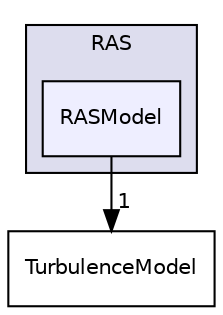 digraph "src/TurbulenceModels/turbulenceModels/RAS/RASModel" {
  bgcolor=transparent;
  compound=true
  node [ fontsize="10", fontname="Helvetica"];
  edge [ labelfontsize="10", labelfontname="Helvetica"];
  subgraph clusterdir_adfb94148fb30832cafb0debb79458ba {
    graph [ bgcolor="#ddddee", pencolor="black", label="RAS" fontname="Helvetica", fontsize="10", URL="dir_adfb94148fb30832cafb0debb79458ba.html"]
  dir_695988d4b6a6c12df1635b93ccab0d53 [shape=box, label="RASModel", style="filled", fillcolor="#eeeeff", pencolor="black", URL="dir_695988d4b6a6c12df1635b93ccab0d53.html"];
  }
  dir_f4ac237440903b58b2b7b64b0e39044f [shape=box label="TurbulenceModel" URL="dir_f4ac237440903b58b2b7b64b0e39044f.html"];
  dir_695988d4b6a6c12df1635b93ccab0d53->dir_f4ac237440903b58b2b7b64b0e39044f [headlabel="1", labeldistance=1.5 headhref="dir_003170_003177.html"];
}
